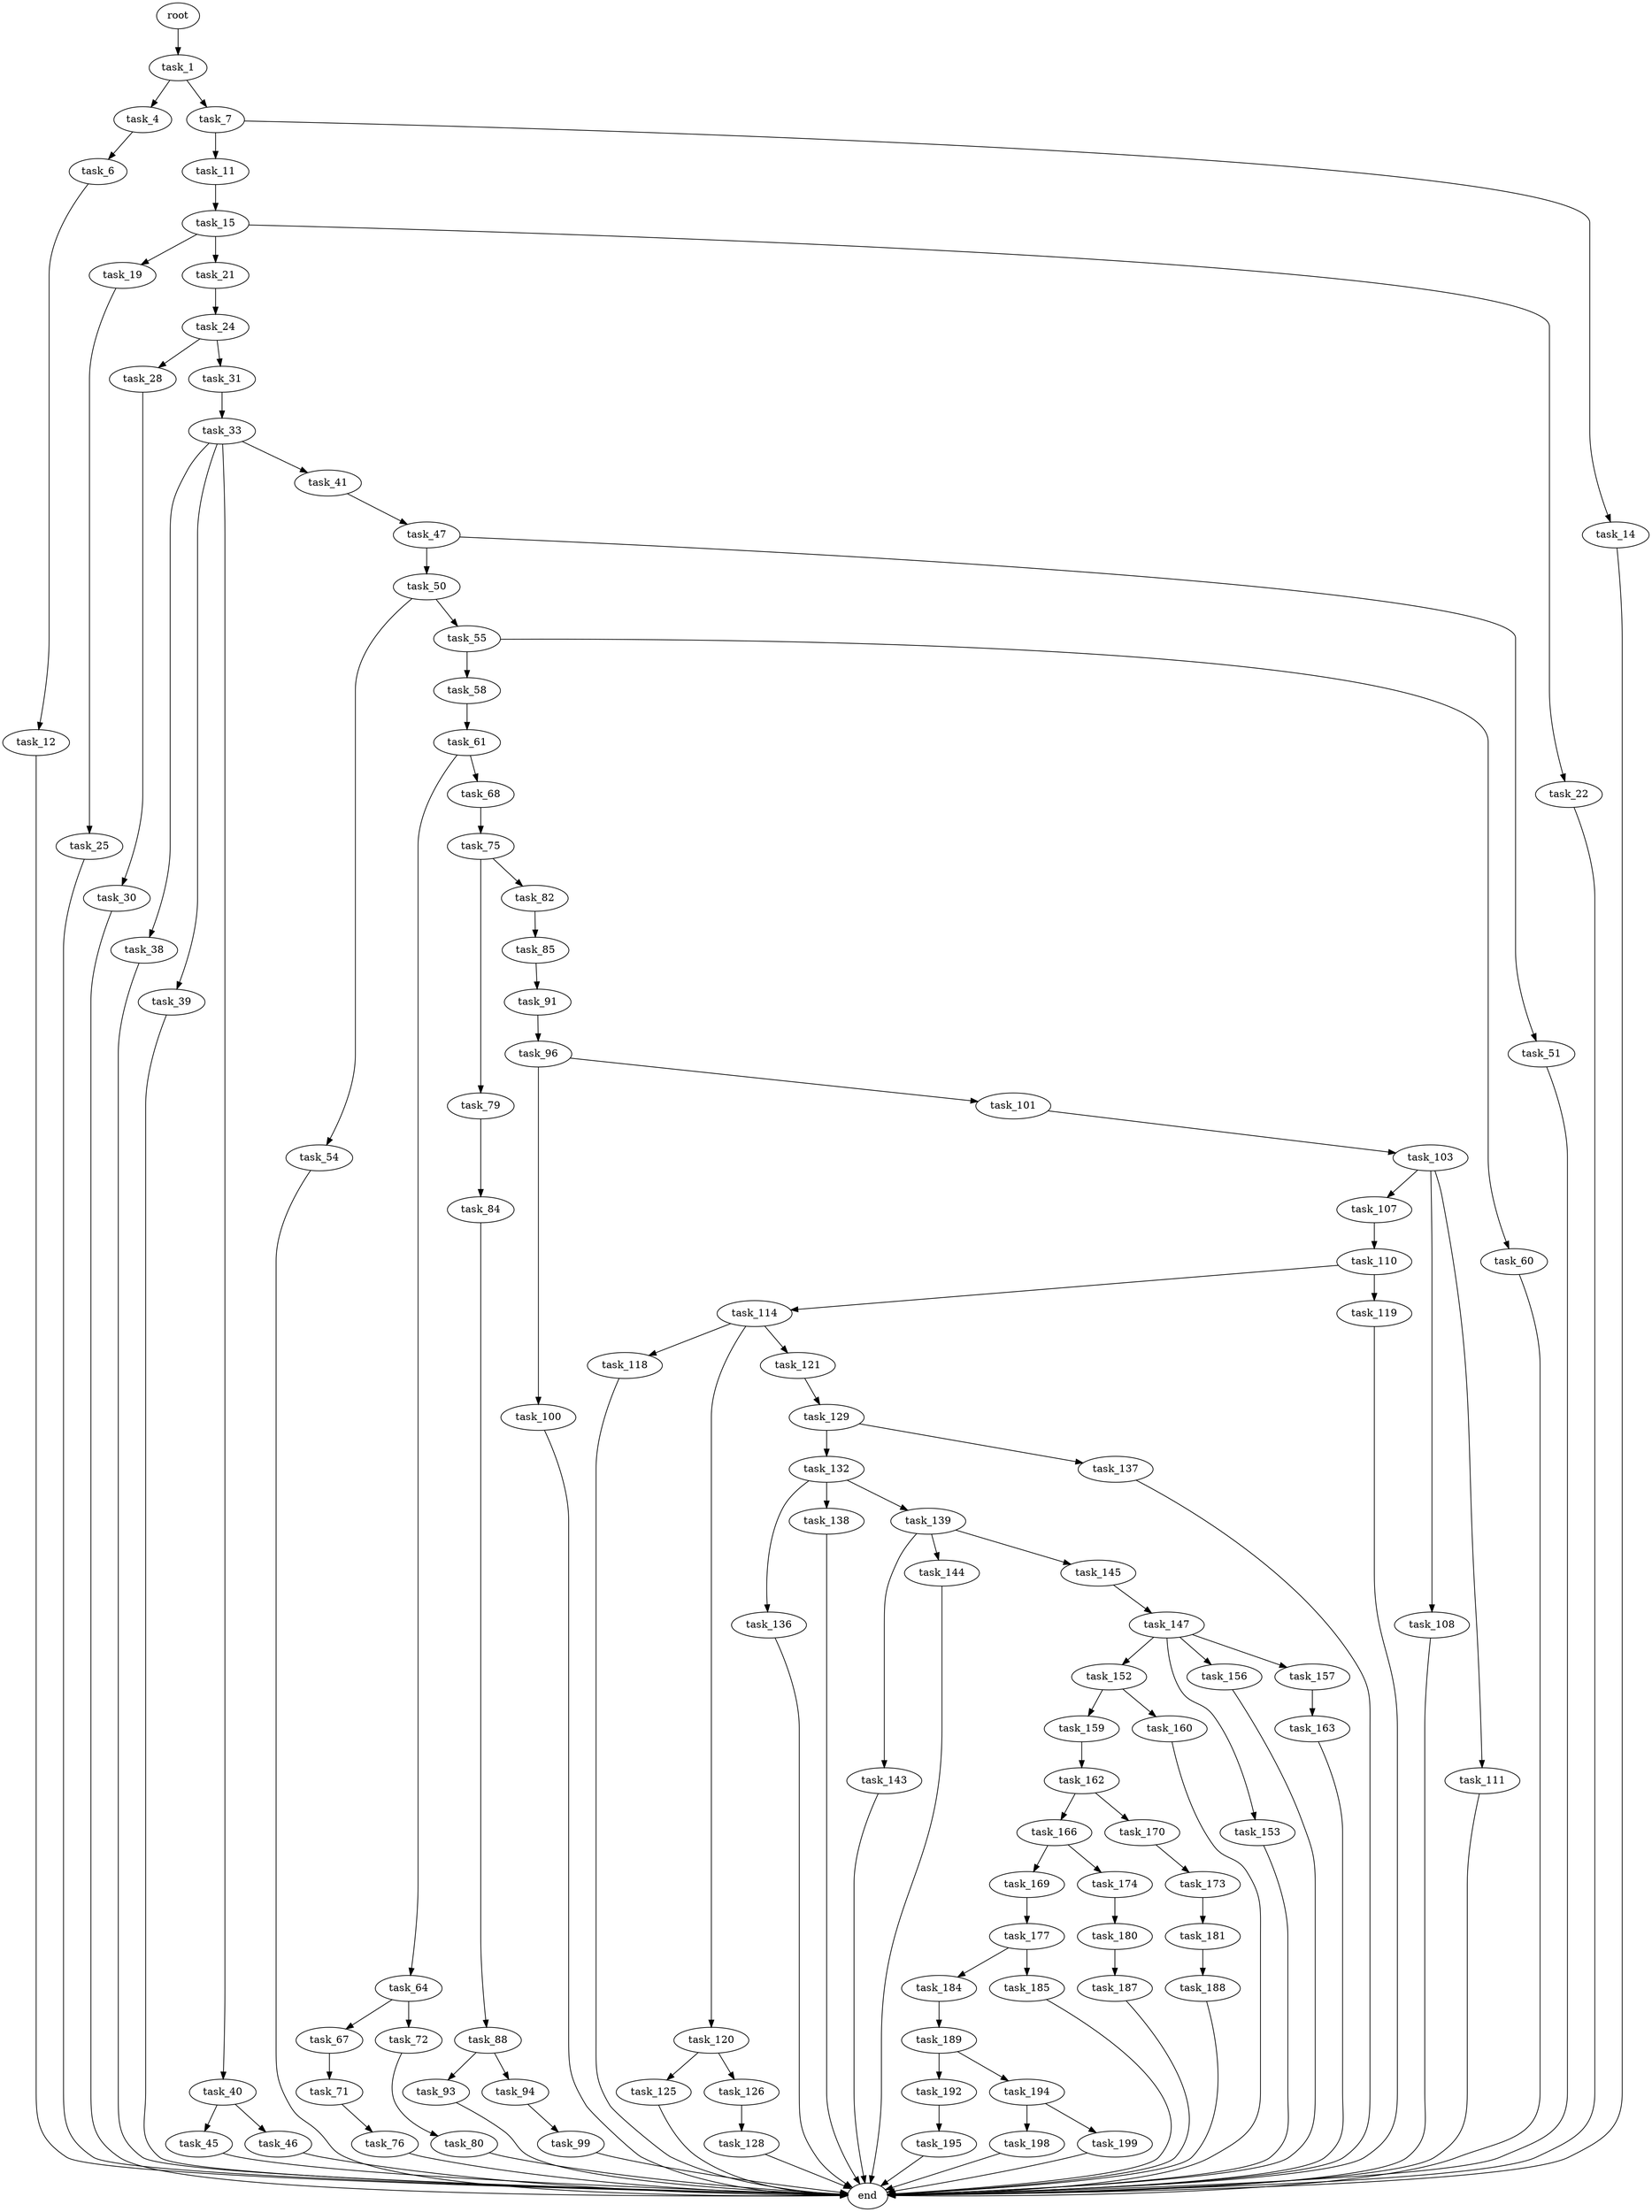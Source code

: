 digraph G {
  root [size="0.000000"];
  task_1 [size="319815017524.000000"];
  task_4 [size="48998265634.000000"];
  task_7 [size="28991029248.000000"];
  task_6 [size="15528095144.000000"];
  task_12 [size="5499540278.000000"];
  task_11 [size="24240306858.000000"];
  task_14 [size="264008570748.000000"];
  task_15 [size="368293445632.000000"];
  end [size="0.000000"];
  task_19 [size="8193199725.000000"];
  task_21 [size="24489885750.000000"];
  task_22 [size="231928233984.000000"];
  task_25 [size="368293445632.000000"];
  task_24 [size="1927562138.000000"];
  task_28 [size="196814374820.000000"];
  task_31 [size="16713423928.000000"];
  task_30 [size="1073741824000.000000"];
  task_33 [size="9751729823.000000"];
  task_38 [size="146489694480.000000"];
  task_39 [size="6678804182.000000"];
  task_40 [size="821683883132.000000"];
  task_41 [size="3622714524.000000"];
  task_45 [size="59635738522.000000"];
  task_46 [size="1073741824000.000000"];
  task_47 [size="1073741824000.000000"];
  task_50 [size="4730713683.000000"];
  task_51 [size="878553341412.000000"];
  task_54 [size="770833149477.000000"];
  task_55 [size="154494795780.000000"];
  task_58 [size="782757789696.000000"];
  task_60 [size="11693339066.000000"];
  task_61 [size="7585678272.000000"];
  task_64 [size="2738329012.000000"];
  task_68 [size="29118931697.000000"];
  task_67 [size="50391071266.000000"];
  task_72 [size="3577025012.000000"];
  task_71 [size="157161548484.000000"];
  task_75 [size="368293445632.000000"];
  task_76 [size="706383940912.000000"];
  task_80 [size="620763488.000000"];
  task_79 [size="1073741824000.000000"];
  task_82 [size="324853237512.000000"];
  task_84 [size="615030812500.000000"];
  task_85 [size="549755813888.000000"];
  task_88 [size="446479057275.000000"];
  task_91 [size="8589934592.000000"];
  task_93 [size="8589934592.000000"];
  task_94 [size="41279065700.000000"];
  task_96 [size="9053911488.000000"];
  task_99 [size="857392143.000000"];
  task_100 [size="1789016649.000000"];
  task_101 [size="201965139301.000000"];
  task_103 [size="10058146323.000000"];
  task_107 [size="68719476736.000000"];
  task_108 [size="1312577410.000000"];
  task_111 [size="1073741824000.000000"];
  task_110 [size="8589934592.000000"];
  task_114 [size="31454111694.000000"];
  task_119 [size="236282603248.000000"];
  task_118 [size="4328019392.000000"];
  task_120 [size="782757789696.000000"];
  task_121 [size="2266872917.000000"];
  task_125 [size="287462463277.000000"];
  task_126 [size="231928233984.000000"];
  task_129 [size="14049696684.000000"];
  task_128 [size="210097426435.000000"];
  task_132 [size="3514058839.000000"];
  task_137 [size="15563632575.000000"];
  task_136 [size="1073741824000.000000"];
  task_138 [size="10998689539.000000"];
  task_139 [size="28991029248.000000"];
  task_143 [size="1833723130.000000"];
  task_144 [size="662141838987.000000"];
  task_145 [size="8164861027.000000"];
  task_147 [size="110297946801.000000"];
  task_152 [size="8796905086.000000"];
  task_153 [size="1768808049.000000"];
  task_156 [size="134217728000.000000"];
  task_157 [size="870341736948.000000"];
  task_159 [size="10180945958.000000"];
  task_160 [size="934452926393.000000"];
  task_163 [size="6528657769.000000"];
  task_162 [size="87750288972.000000"];
  task_166 [size="28059499557.000000"];
  task_170 [size="1864024335.000000"];
  task_169 [size="7202722479.000000"];
  task_174 [size="51056378456.000000"];
  task_177 [size="13653645912.000000"];
  task_173 [size="4741169406.000000"];
  task_181 [size="16483383378.000000"];
  task_180 [size="2372904809.000000"];
  task_184 [size="14502616721.000000"];
  task_185 [size="17731453842.000000"];
  task_187 [size="18782249916.000000"];
  task_188 [size="75255495348.000000"];
  task_189 [size="194087875992.000000"];
  task_192 [size="782757789696.000000"];
  task_194 [size="105900037175.000000"];
  task_195 [size="37976180031.000000"];
  task_198 [size="231928233984.000000"];
  task_199 [size="68719476736.000000"];

  root -> task_1 [size="1.000000"];
  task_1 -> task_4 [size="411041792.000000"];
  task_1 -> task_7 [size="411041792.000000"];
  task_4 -> task_6 [size="75497472.000000"];
  task_7 -> task_11 [size="75497472.000000"];
  task_7 -> task_14 [size="75497472.000000"];
  task_6 -> task_12 [size="411041792.000000"];
  task_12 -> end [size="1.000000"];
  task_11 -> task_15 [size="679477248.000000"];
  task_14 -> end [size="1.000000"];
  task_15 -> task_19 [size="411041792.000000"];
  task_15 -> task_21 [size="411041792.000000"];
  task_15 -> task_22 [size="411041792.000000"];
  task_19 -> task_25 [size="301989888.000000"];
  task_21 -> task_24 [size="838860800.000000"];
  task_22 -> end [size="1.000000"];
  task_25 -> end [size="1.000000"];
  task_24 -> task_28 [size="33554432.000000"];
  task_24 -> task_31 [size="33554432.000000"];
  task_28 -> task_30 [size="209715200.000000"];
  task_31 -> task_33 [size="75497472.000000"];
  task_30 -> end [size="1.000000"];
  task_33 -> task_38 [size="209715200.000000"];
  task_33 -> task_39 [size="209715200.000000"];
  task_33 -> task_40 [size="209715200.000000"];
  task_33 -> task_41 [size="209715200.000000"];
  task_38 -> end [size="1.000000"];
  task_39 -> end [size="1.000000"];
  task_40 -> task_45 [size="838860800.000000"];
  task_40 -> task_46 [size="838860800.000000"];
  task_41 -> task_47 [size="209715200.000000"];
  task_45 -> end [size="1.000000"];
  task_46 -> end [size="1.000000"];
  task_47 -> task_50 [size="838860800.000000"];
  task_47 -> task_51 [size="838860800.000000"];
  task_50 -> task_54 [size="75497472.000000"];
  task_50 -> task_55 [size="75497472.000000"];
  task_51 -> end [size="1.000000"];
  task_54 -> end [size="1.000000"];
  task_55 -> task_58 [size="134217728.000000"];
  task_55 -> task_60 [size="134217728.000000"];
  task_58 -> task_61 [size="679477248.000000"];
  task_60 -> end [size="1.000000"];
  task_61 -> task_64 [size="536870912.000000"];
  task_61 -> task_68 [size="536870912.000000"];
  task_64 -> task_67 [size="209715200.000000"];
  task_64 -> task_72 [size="209715200.000000"];
  task_68 -> task_75 [size="838860800.000000"];
  task_67 -> task_71 [size="838860800.000000"];
  task_72 -> task_80 [size="134217728.000000"];
  task_71 -> task_76 [size="134217728.000000"];
  task_75 -> task_79 [size="411041792.000000"];
  task_75 -> task_82 [size="411041792.000000"];
  task_76 -> end [size="1.000000"];
  task_80 -> end [size="1.000000"];
  task_79 -> task_84 [size="838860800.000000"];
  task_82 -> task_85 [size="209715200.000000"];
  task_84 -> task_88 [size="536870912.000000"];
  task_85 -> task_91 [size="536870912.000000"];
  task_88 -> task_93 [size="301989888.000000"];
  task_88 -> task_94 [size="301989888.000000"];
  task_91 -> task_96 [size="33554432.000000"];
  task_93 -> end [size="1.000000"];
  task_94 -> task_99 [size="679477248.000000"];
  task_96 -> task_100 [size="33554432.000000"];
  task_96 -> task_101 [size="33554432.000000"];
  task_99 -> end [size="1.000000"];
  task_100 -> end [size="1.000000"];
  task_101 -> task_103 [size="209715200.000000"];
  task_103 -> task_107 [size="411041792.000000"];
  task_103 -> task_108 [size="411041792.000000"];
  task_103 -> task_111 [size="411041792.000000"];
  task_107 -> task_110 [size="134217728.000000"];
  task_108 -> end [size="1.000000"];
  task_111 -> end [size="1.000000"];
  task_110 -> task_114 [size="33554432.000000"];
  task_110 -> task_119 [size="33554432.000000"];
  task_114 -> task_118 [size="33554432.000000"];
  task_114 -> task_120 [size="33554432.000000"];
  task_114 -> task_121 [size="33554432.000000"];
  task_119 -> end [size="1.000000"];
  task_118 -> end [size="1.000000"];
  task_120 -> task_125 [size="679477248.000000"];
  task_120 -> task_126 [size="679477248.000000"];
  task_121 -> task_129 [size="134217728.000000"];
  task_125 -> end [size="1.000000"];
  task_126 -> task_128 [size="301989888.000000"];
  task_129 -> task_132 [size="411041792.000000"];
  task_129 -> task_137 [size="411041792.000000"];
  task_128 -> end [size="1.000000"];
  task_132 -> task_136 [size="75497472.000000"];
  task_132 -> task_138 [size="75497472.000000"];
  task_132 -> task_139 [size="75497472.000000"];
  task_137 -> end [size="1.000000"];
  task_136 -> end [size="1.000000"];
  task_138 -> end [size="1.000000"];
  task_139 -> task_143 [size="75497472.000000"];
  task_139 -> task_144 [size="75497472.000000"];
  task_139 -> task_145 [size="75497472.000000"];
  task_143 -> end [size="1.000000"];
  task_144 -> end [size="1.000000"];
  task_145 -> task_147 [size="134217728.000000"];
  task_147 -> task_152 [size="75497472.000000"];
  task_147 -> task_153 [size="75497472.000000"];
  task_147 -> task_156 [size="75497472.000000"];
  task_147 -> task_157 [size="75497472.000000"];
  task_152 -> task_159 [size="536870912.000000"];
  task_152 -> task_160 [size="536870912.000000"];
  task_153 -> end [size="1.000000"];
  task_156 -> end [size="1.000000"];
  task_157 -> task_163 [size="679477248.000000"];
  task_159 -> task_162 [size="679477248.000000"];
  task_160 -> end [size="1.000000"];
  task_163 -> end [size="1.000000"];
  task_162 -> task_166 [size="134217728.000000"];
  task_162 -> task_170 [size="134217728.000000"];
  task_166 -> task_169 [size="679477248.000000"];
  task_166 -> task_174 [size="679477248.000000"];
  task_170 -> task_173 [size="33554432.000000"];
  task_169 -> task_177 [size="209715200.000000"];
  task_174 -> task_180 [size="838860800.000000"];
  task_177 -> task_184 [size="536870912.000000"];
  task_177 -> task_185 [size="536870912.000000"];
  task_173 -> task_181 [size="134217728.000000"];
  task_181 -> task_188 [size="838860800.000000"];
  task_180 -> task_187 [size="75497472.000000"];
  task_184 -> task_189 [size="75497472.000000"];
  task_185 -> end [size="1.000000"];
  task_187 -> end [size="1.000000"];
  task_188 -> end [size="1.000000"];
  task_189 -> task_192 [size="134217728.000000"];
  task_189 -> task_194 [size="134217728.000000"];
  task_192 -> task_195 [size="679477248.000000"];
  task_194 -> task_198 [size="209715200.000000"];
  task_194 -> task_199 [size="209715200.000000"];
  task_195 -> end [size="1.000000"];
  task_198 -> end [size="1.000000"];
  task_199 -> end [size="1.000000"];
}
